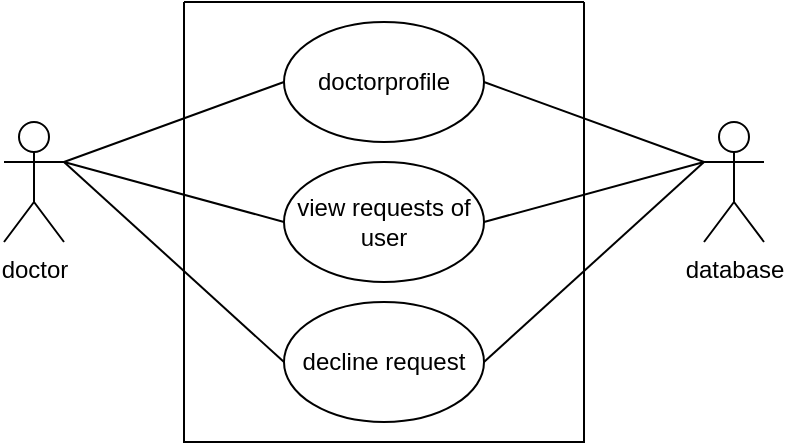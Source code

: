 <mxfile version="21.0.6" type="github">
  <diagram name="Page-1" id="UTOrTbkf0aPwVwTXBFrP">
    <mxGraphModel dx="957" dy="402" grid="1" gridSize="10" guides="1" tooltips="1" connect="1" arrows="1" fold="1" page="1" pageScale="1" pageWidth="850" pageHeight="1100" math="0" shadow="0">
      <root>
        <mxCell id="0" />
        <mxCell id="1" parent="0" />
        <mxCell id="7gtcljR0DhVANWyreaMU-1" value="doctor" style="shape=umlActor;verticalLabelPosition=bottom;verticalAlign=top;html=1;outlineConnect=0;" vertex="1" parent="1">
          <mxGeometry x="170" y="240" width="30" height="60" as="geometry" />
        </mxCell>
        <mxCell id="7gtcljR0DhVANWyreaMU-2" value="database" style="shape=umlActor;verticalLabelPosition=bottom;verticalAlign=top;html=1;outlineConnect=0;" vertex="1" parent="1">
          <mxGeometry x="520" y="240" width="30" height="60" as="geometry" />
        </mxCell>
        <mxCell id="7gtcljR0DhVANWyreaMU-3" value="" style="swimlane;startSize=0;" vertex="1" parent="1">
          <mxGeometry x="260" y="180" width="200" height="220" as="geometry" />
        </mxCell>
        <mxCell id="7gtcljR0DhVANWyreaMU-4" value="doctorprofile" style="ellipse;whiteSpace=wrap;html=1;" vertex="1" parent="7gtcljR0DhVANWyreaMU-3">
          <mxGeometry x="50" y="10" width="100" height="60" as="geometry" />
        </mxCell>
        <mxCell id="7gtcljR0DhVANWyreaMU-6" value="decline request" style="ellipse;whiteSpace=wrap;html=1;" vertex="1" parent="7gtcljR0DhVANWyreaMU-3">
          <mxGeometry x="50" y="150" width="100" height="60" as="geometry" />
        </mxCell>
        <mxCell id="7gtcljR0DhVANWyreaMU-5" value="view requests of user" style="ellipse;whiteSpace=wrap;html=1;" vertex="1" parent="7gtcljR0DhVANWyreaMU-3">
          <mxGeometry x="50" y="80" width="100" height="60" as="geometry" />
        </mxCell>
        <mxCell id="7gtcljR0DhVANWyreaMU-7" value="" style="endArrow=none;html=1;rounded=0;exitX=0;exitY=0.5;exitDx=0;exitDy=0;" edge="1" parent="1" source="7gtcljR0DhVANWyreaMU-6">
          <mxGeometry width="50" height="50" relative="1" as="geometry">
            <mxPoint x="150" y="310" as="sourcePoint" />
            <mxPoint x="200" y="260" as="targetPoint" />
          </mxGeometry>
        </mxCell>
        <mxCell id="7gtcljR0DhVANWyreaMU-8" value="" style="endArrow=none;html=1;rounded=0;exitX=1;exitY=0.5;exitDx=0;exitDy=0;" edge="1" parent="1" source="7gtcljR0DhVANWyreaMU-6">
          <mxGeometry width="50" height="50" relative="1" as="geometry">
            <mxPoint x="470" y="310" as="sourcePoint" />
            <mxPoint x="520" y="260" as="targetPoint" />
          </mxGeometry>
        </mxCell>
        <mxCell id="7gtcljR0DhVANWyreaMU-9" value="" style="endArrow=none;html=1;rounded=0;exitX=1;exitY=0.5;exitDx=0;exitDy=0;" edge="1" parent="1" source="7gtcljR0DhVANWyreaMU-5">
          <mxGeometry width="50" height="50" relative="1" as="geometry">
            <mxPoint x="470" y="310" as="sourcePoint" />
            <mxPoint x="520" y="260" as="targetPoint" />
          </mxGeometry>
        </mxCell>
        <mxCell id="7gtcljR0DhVANWyreaMU-10" value="" style="endArrow=none;html=1;rounded=0;entryX=0;entryY=0.5;entryDx=0;entryDy=0;" edge="1" parent="1" target="7gtcljR0DhVANWyreaMU-5">
          <mxGeometry width="50" height="50" relative="1" as="geometry">
            <mxPoint x="200" y="260" as="sourcePoint" />
            <mxPoint x="250" y="210" as="targetPoint" />
          </mxGeometry>
        </mxCell>
        <mxCell id="7gtcljR0DhVANWyreaMU-11" value="" style="endArrow=none;html=1;rounded=0;exitX=1;exitY=0.5;exitDx=0;exitDy=0;" edge="1" parent="1" source="7gtcljR0DhVANWyreaMU-4">
          <mxGeometry width="50" height="50" relative="1" as="geometry">
            <mxPoint x="470" y="310" as="sourcePoint" />
            <mxPoint x="520" y="260" as="targetPoint" />
          </mxGeometry>
        </mxCell>
        <mxCell id="7gtcljR0DhVANWyreaMU-12" value="" style="endArrow=none;html=1;rounded=0;entryX=0;entryY=0.5;entryDx=0;entryDy=0;" edge="1" parent="1" target="7gtcljR0DhVANWyreaMU-4">
          <mxGeometry width="50" height="50" relative="1" as="geometry">
            <mxPoint x="200" y="260" as="sourcePoint" />
            <mxPoint x="250" y="210" as="targetPoint" />
          </mxGeometry>
        </mxCell>
      </root>
    </mxGraphModel>
  </diagram>
</mxfile>
